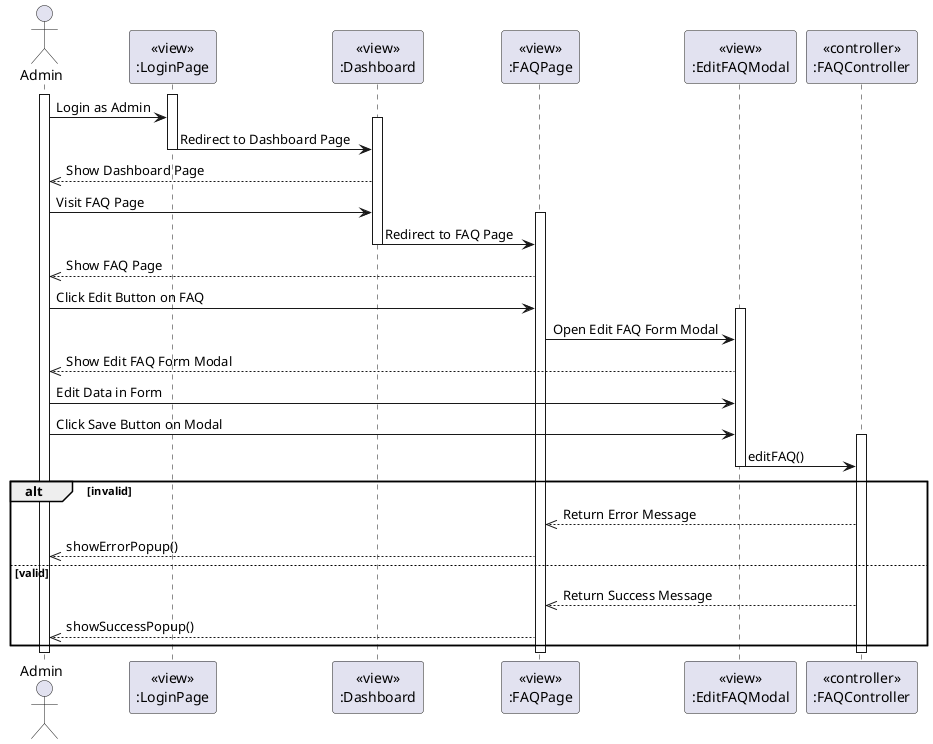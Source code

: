@startuml EditFAQ
actor Admin
participant LoginPageView [
  <<view>>
  :LoginPage
]

participant DashboardView [
  <<view>>
  :Dashboard
]

participant FAQView [
  <<view>>
  :FAQPage
]

participant EditFAQModalView [
  <<view>>
  :EditFAQModal
]

participant FAQController [
  <<controller>>
  :FAQController
]

activate Admin
activate LoginPageView
Admin -> LoginPageView: Login as Admin
activate DashboardView
LoginPageView -> DashboardView: Redirect to Dashboard Page
deactivate LoginPageView

DashboardView -->> Admin: Show Dashboard Page

Admin -> DashboardView: Visit FAQ Page
activate FAQView
DashboardView -> FAQView: Redirect to FAQ Page
deactivate DashboardView

FAQView -->> Admin: Show FAQ Page

Admin -> FAQView: Click Edit Button on FAQ

activate EditFAQModalView
FAQView -> EditFAQModalView: Open Edit FAQ Form Modal
EditFAQModalView -->> Admin: Show Edit FAQ Form Modal

Admin -> EditFAQModalView: Edit Data in Form
Admin -> EditFAQModalView: Click Save Button on Modal

activate FAQController
EditFAQModalView -> FAQController: editFAQ()
deactivate EditFAQModalView
alt invalid
    FAQController -->> FAQView: Return Error Message
    FAQView -->> Admin: showErrorPopup()
else valid
    FAQController -->> FAQView: Return Success Message
    FAQView -->> Admin: showSuccessPopup()
end

deactivate FAQController

deactivate Admin
deactivate FAQView
@enduml
